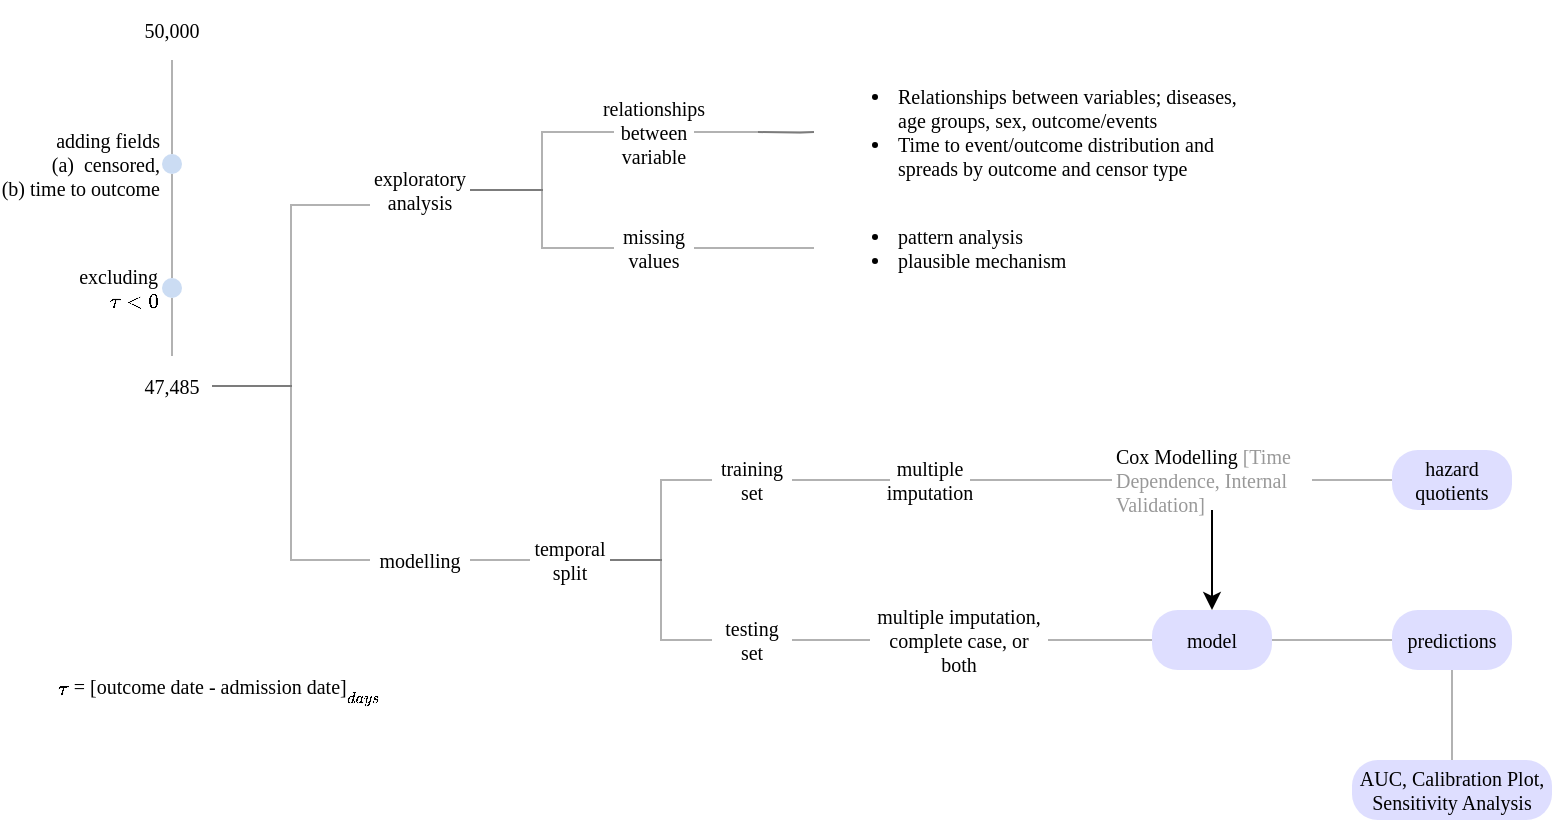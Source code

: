 <mxfile version="16.0.2" type="device"><diagram id="1M9uSCMohonM-fPNKgSU" name="Page-1"><mxGraphModel dx="1038" dy="652" grid="1" gridSize="10" guides="1" tooltips="1" connect="1" arrows="1" fold="1" page="1" pageScale="1" pageWidth="1169" pageHeight="827" math="1" shadow="0"><root><mxCell id="0"/><mxCell id="1" parent="0"/><mxCell id="B6DijLU_6idM581WWxa0-69" style="edgeStyle=orthogonalEdgeStyle;rounded=0;orthogonalLoop=1;jettySize=auto;html=1;fontFamily=Gafata;fontSize=15;fontColor=#999999;endArrow=none;endFill=0;opacity=30;startArrow=none;" edge="1" parent="1" source="Ld5--ds13SeHI4uRvMdL-2" target="B6DijLU_6idM581WWxa0-3"><mxGeometry relative="1" as="geometry"/></mxCell><mxCell id="B6DijLU_6idM581WWxa0-2" value="50,000" style="rounded=1;whiteSpace=wrap;html=1;fontFamily=Gafata;fontSize=10;strokeColor=none;opacity=35;arcSize=43;" vertex="1" parent="1"><mxGeometry x="161" y="110" width="40" height="30" as="geometry"/></mxCell><mxCell id="B6DijLU_6idM581WWxa0-60" style="edgeStyle=orthogonalEdgeStyle;rounded=0;orthogonalLoop=1;jettySize=auto;html=1;entryX=0;entryY=0.5;entryDx=0;entryDy=0;fontFamily=Gafata;fontSize=15;fontColor=#999999;endArrow=none;endFill=0;opacity=30;" edge="1" parent="1" source="B6DijLU_6idM581WWxa0-3" target="B6DijLU_6idM581WWxa0-5"><mxGeometry relative="1" as="geometry"/></mxCell><mxCell id="B6DijLU_6idM581WWxa0-61" style="edgeStyle=orthogonalEdgeStyle;rounded=0;orthogonalLoop=1;jettySize=auto;html=1;entryX=0;entryY=0.75;entryDx=0;entryDy=0;fontFamily=Gafata;fontSize=15;fontColor=#999999;endArrow=none;endFill=0;opacity=30;" edge="1" parent="1" source="B6DijLU_6idM581WWxa0-3" target="B6DijLU_6idM581WWxa0-26"><mxGeometry relative="1" as="geometry"/></mxCell><mxCell id="B6DijLU_6idM581WWxa0-3" value="47,485" style="rounded=1;whiteSpace=wrap;html=1;fontFamily=Gafata;fontSize=10;strokeColor=none;opacity=35;arcSize=43;" vertex="1" parent="1"><mxGeometry x="161" y="288" width="40" height="30" as="geometry"/></mxCell><mxCell id="B6DijLU_6idM581WWxa0-59" style="edgeStyle=orthogonalEdgeStyle;rounded=0;orthogonalLoop=1;jettySize=auto;html=1;entryX=0;entryY=0.5;entryDx=0;entryDy=0;fontFamily=Gafata;fontSize=15;fontColor=#999999;endArrow=none;endFill=0;opacity=30;" edge="1" parent="1" source="B6DijLU_6idM581WWxa0-5" target="B6DijLU_6idM581WWxa0-33"><mxGeometry relative="1" as="geometry"/></mxCell><mxCell id="B6DijLU_6idM581WWxa0-5" value="modelling" style="rounded=1;whiteSpace=wrap;html=1;fontFamily=Gafata;fontSize=10;strokeColor=none;opacity=35;arcSize=43;" vertex="1" parent="1"><mxGeometry x="280" y="375" width="50" height="30" as="geometry"/></mxCell><mxCell id="B6DijLU_6idM581WWxa0-43" style="edgeStyle=orthogonalEdgeStyle;rounded=0;orthogonalLoop=1;jettySize=auto;html=1;entryX=0;entryY=0.5;entryDx=0;entryDy=0;fontFamily=Gafata;fontSize=15;fontColor=#999999;endArrow=none;endFill=0;opacity=30;" edge="1" parent="1" source="B6DijLU_6idM581WWxa0-6" target="B6DijLU_6idM581WWxa0-7"><mxGeometry relative="1" as="geometry"/></mxCell><mxCell id="B6DijLU_6idM581WWxa0-6" value="training set" style="rounded=1;whiteSpace=wrap;html=1;fontFamily=Gafata;fontSize=10;strokeColor=none;opacity=35;arcSize=43;" vertex="1" parent="1"><mxGeometry x="451" y="335" width="40" height="30" as="geometry"/></mxCell><mxCell id="B6DijLU_6idM581WWxa0-45" style="edgeStyle=orthogonalEdgeStyle;rounded=0;orthogonalLoop=1;jettySize=auto;html=1;entryX=0;entryY=0.5;entryDx=0;entryDy=0;fontFamily=Gafata;fontSize=15;fontColor=#999999;endArrow=none;endFill=0;opacity=30;" edge="1" parent="1" source="B6DijLU_6idM581WWxa0-7" target="B6DijLU_6idM581WWxa0-8"><mxGeometry relative="1" as="geometry"/></mxCell><mxCell id="B6DijLU_6idM581WWxa0-7" value="multiple imputation" style="rounded=1;whiteSpace=wrap;html=1;fontFamily=Gafata;fontSize=10;strokeColor=none;opacity=35;arcSize=43;" vertex="1" parent="1"><mxGeometry x="540" y="335" width="40" height="30" as="geometry"/></mxCell><mxCell id="B6DijLU_6idM581WWxa0-17" style="edgeStyle=orthogonalEdgeStyle;rounded=0;orthogonalLoop=1;jettySize=auto;html=1;fontFamily=Gafata;fontSize=10;" edge="1" parent="1" source="B6DijLU_6idM581WWxa0-8" target="B6DijLU_6idM581WWxa0-11"><mxGeometry relative="1" as="geometry"/></mxCell><mxCell id="B6DijLU_6idM581WWxa0-49" style="edgeStyle=orthogonalEdgeStyle;rounded=0;orthogonalLoop=1;jettySize=auto;html=1;fontFamily=Gafata;fontSize=15;fontColor=#999999;endArrow=none;endFill=0;opacity=30;" edge="1" parent="1" source="B6DijLU_6idM581WWxa0-8" target="B6DijLU_6idM581WWxa0-10"><mxGeometry relative="1" as="geometry"/></mxCell><mxCell id="B6DijLU_6idM581WWxa0-8" value="Cox Modelling &lt;font color=&quot;#999999&quot;&gt;[Time Dependence, Internal Validation]&lt;/font&gt;" style="rounded=1;whiteSpace=wrap;html=1;fontFamily=Gafata;fontSize=10;strokeColor=none;opacity=35;arcSize=43;align=left;" vertex="1" parent="1"><mxGeometry x="651" y="335" width="100" height="30" as="geometry"/></mxCell><mxCell id="B6DijLU_6idM581WWxa0-44" style="edgeStyle=orthogonalEdgeStyle;rounded=0;orthogonalLoop=1;jettySize=auto;html=1;fontFamily=Gafata;fontSize=15;fontColor=#999999;endArrow=none;endFill=0;opacity=30;" edge="1" parent="1" source="B6DijLU_6idM581WWxa0-9" target="B6DijLU_6idM581WWxa0-30"><mxGeometry relative="1" as="geometry"/></mxCell><mxCell id="B6DijLU_6idM581WWxa0-9" value="testing set" style="rounded=1;whiteSpace=wrap;html=1;fontFamily=Gafata;fontSize=10;strokeColor=none;opacity=35;arcSize=50;" vertex="1" parent="1"><mxGeometry x="451" y="415" width="40" height="30" as="geometry"/></mxCell><mxCell id="B6DijLU_6idM581WWxa0-10" value="hazard quotients" style="rounded=1;whiteSpace=wrap;html=1;fontFamily=Gafata;fontSize=10;strokeColor=none;opacity=65;arcSize=43;fillColor=#CCCCFF;" vertex="1" parent="1"><mxGeometry x="791" y="335" width="60" height="30" as="geometry"/></mxCell><mxCell id="B6DijLU_6idM581WWxa0-50" style="edgeStyle=orthogonalEdgeStyle;rounded=0;orthogonalLoop=1;jettySize=auto;html=1;entryX=0;entryY=0.5;entryDx=0;entryDy=0;fontFamily=Gafata;fontSize=15;fontColor=#999999;endArrow=none;endFill=0;opacity=30;" edge="1" parent="1" source="B6DijLU_6idM581WWxa0-11" target="B6DijLU_6idM581WWxa0-46"><mxGeometry relative="1" as="geometry"/></mxCell><mxCell id="B6DijLU_6idM581WWxa0-11" value="model" style="rounded=1;whiteSpace=wrap;html=1;fontFamily=Gafata;fontSize=10;strokeColor=none;opacity=65;arcSize=43;fillColor=#CCCCFF;" vertex="1" parent="1"><mxGeometry x="671" y="415" width="60" height="30" as="geometry"/></mxCell><mxCell id="B6DijLU_6idM581WWxa0-19" value="\(\tau\) = [outcome date - admission date]\(_{_{days}}\)" style="rounded=1;whiteSpace=wrap;html=1;fontFamily=Gafata;fontSize=10;strokeColor=none;opacity=35;arcSize=43;" vertex="1" parent="1"><mxGeometry x="120" y="440" width="170" height="30" as="geometry"/></mxCell><mxCell id="B6DijLU_6idM581WWxa0-72" style="edgeStyle=orthogonalEdgeStyle;rounded=0;orthogonalLoop=1;jettySize=auto;html=1;entryX=0;entryY=0.5;entryDx=0;entryDy=0;fontFamily=Gafata;fontSize=15;fontColor=#999999;endArrow=none;endFill=0;opacity=30;" edge="1" parent="1" source="B6DijLU_6idM581WWxa0-26" target="B6DijLU_6idM581WWxa0-27"><mxGeometry relative="1" as="geometry"/></mxCell><mxCell id="B6DijLU_6idM581WWxa0-73" style="edgeStyle=orthogonalEdgeStyle;rounded=0;orthogonalLoop=1;jettySize=auto;html=1;entryX=0;entryY=0.5;entryDx=0;entryDy=0;fontFamily=Gafata;fontSize=15;fontColor=#999999;endArrow=none;endFill=0;opacity=30;" edge="1" parent="1" source="B6DijLU_6idM581WWxa0-26" target="B6DijLU_6idM581WWxa0-47"><mxGeometry relative="1" as="geometry"/></mxCell><mxCell id="B6DijLU_6idM581WWxa0-26" value="exploratory analysis" style="rounded=1;whiteSpace=wrap;html=1;fontFamily=Gafata;fontSize=10;strokeColor=none;opacity=35;arcSize=43;" vertex="1" parent="1"><mxGeometry x="280" y="190" width="50" height="30" as="geometry"/></mxCell><mxCell id="B6DijLU_6idM581WWxa0-65" style="edgeStyle=orthogonalEdgeStyle;rounded=0;orthogonalLoop=1;jettySize=auto;html=1;fontFamily=Gafata;fontSize=15;fontColor=#999999;endArrow=none;endFill=0;opacity=30;exitX=1;exitY=0.5;exitDx=0;exitDy=0;" edge="1" parent="1" source="B6DijLU_6idM581WWxa0-27" target="B6DijLU_6idM581WWxa0-28"><mxGeometry relative="1" as="geometry"><mxPoint x="474" y="234" as="sourcePoint"/></mxGeometry></mxCell><mxCell id="B6DijLU_6idM581WWxa0-27" value="missing values" style="rounded=1;whiteSpace=wrap;html=1;fontFamily=Gafata;fontSize=10;strokeColor=none;opacity=35;arcSize=43;" vertex="1" parent="1"><mxGeometry x="402" y="219" width="40" height="30" as="geometry"/></mxCell><mxCell id="B6DijLU_6idM581WWxa0-28" value="&lt;ul&gt;&lt;li&gt;pattern analysis&lt;/li&gt;&lt;li&gt;plausible mechanism&lt;/li&gt;&lt;/ul&gt;" style="rounded=1;whiteSpace=wrap;html=1;fontFamily=Gafata;fontSize=10;strokeColor=none;opacity=35;arcSize=43;align=left;" vertex="1" parent="1"><mxGeometry x="502" y="219" width="150" height="30" as="geometry"/></mxCell><mxCell id="B6DijLU_6idM581WWxa0-38" style="edgeStyle=orthogonalEdgeStyle;rounded=0;orthogonalLoop=1;jettySize=auto;html=1;entryX=0;entryY=0.5;entryDx=0;entryDy=0;fontFamily=Gafata;fontSize=15;fontColor=#999999;endArrow=none;endFill=0;opacity=30;" edge="1" parent="1" source="B6DijLU_6idM581WWxa0-30" target="B6DijLU_6idM581WWxa0-11"><mxGeometry relative="1" as="geometry"/></mxCell><mxCell id="B6DijLU_6idM581WWxa0-30" value="multiple imputation, complete case, or both" style="rounded=1;whiteSpace=wrap;html=1;fontFamily=Gafata;fontSize=10;strokeColor=none;opacity=35;arcSize=43;align=center;" vertex="1" parent="1"><mxGeometry x="530" y="415" width="89" height="30" as="geometry"/></mxCell><mxCell id="B6DijLU_6idM581WWxa0-41" style="edgeStyle=orthogonalEdgeStyle;rounded=0;orthogonalLoop=1;jettySize=auto;html=1;entryX=0;entryY=0.5;entryDx=0;entryDy=0;fontFamily=Gafata;fontSize=15;fontColor=#999999;endArrow=none;endFill=0;opacity=30;" edge="1" parent="1" source="B6DijLU_6idM581WWxa0-33" target="B6DijLU_6idM581WWxa0-9"><mxGeometry relative="1" as="geometry"><mxPoint x="438" y="422.5" as="targetPoint"/></mxGeometry></mxCell><mxCell id="B6DijLU_6idM581WWxa0-42" style="edgeStyle=orthogonalEdgeStyle;rounded=0;orthogonalLoop=1;jettySize=auto;html=1;entryX=0;entryY=0.5;entryDx=0;entryDy=0;fontFamily=Gafata;fontSize=15;fontColor=#999999;endArrow=none;endFill=0;opacity=30;" edge="1" parent="1" source="B6DijLU_6idM581WWxa0-33" target="B6DijLU_6idM581WWxa0-6"><mxGeometry relative="1" as="geometry"/></mxCell><mxCell id="B6DijLU_6idM581WWxa0-33" value="temporal split" style="rounded=1;whiteSpace=wrap;html=1;fontFamily=Gafata;fontSize=10;strokeColor=none;opacity=35;arcSize=43;" vertex="1" parent="1"><mxGeometry x="360" y="375" width="40" height="30" as="geometry"/></mxCell><mxCell id="B6DijLU_6idM581WWxa0-34" value="AUC, Calibration Plot, Sensitivity Analysis" style="rounded=1;whiteSpace=wrap;html=1;fontFamily=Gafata;fontSize=10;strokeColor=none;opacity=65;arcSize=43;fillColor=#CCCCFF;" vertex="1" parent="1"><mxGeometry x="771" y="490" width="100" height="30" as="geometry"/></mxCell><mxCell id="B6DijLU_6idM581WWxa0-51" style="edgeStyle=orthogonalEdgeStyle;rounded=0;orthogonalLoop=1;jettySize=auto;html=1;entryX=0.5;entryY=0;entryDx=0;entryDy=0;fontFamily=Gafata;fontSize=15;fontColor=#999999;endArrow=none;endFill=0;opacity=30;" edge="1" parent="1" source="B6DijLU_6idM581WWxa0-46" target="B6DijLU_6idM581WWxa0-34"><mxGeometry relative="1" as="geometry"/></mxCell><mxCell id="B6DijLU_6idM581WWxa0-46" value="predictions" style="rounded=1;whiteSpace=wrap;html=1;fontFamily=Gafata;fontSize=10;strokeColor=none;opacity=65;arcSize=43;fillColor=#CCCCFF;" vertex="1" parent="1"><mxGeometry x="791" y="415" width="60" height="30" as="geometry"/></mxCell><mxCell id="B6DijLU_6idM581WWxa0-64" style="edgeStyle=orthogonalEdgeStyle;rounded=0;orthogonalLoop=1;jettySize=auto;html=1;fontFamily=Gafata;fontSize=15;fontColor=#999999;endArrow=none;endFill=0;opacity=30;" edge="1" parent="1" target="B6DijLU_6idM581WWxa0-48"><mxGeometry relative="1" as="geometry"><mxPoint x="474" y="176" as="sourcePoint"/></mxGeometry></mxCell><mxCell id="B6DijLU_6idM581WWxa0-47" value="relationships between variable" style="rounded=1;whiteSpace=wrap;html=1;fontFamily=Gafata;fontSize=10;strokeColor=none;opacity=35;arcSize=43;" vertex="1" parent="1"><mxGeometry x="402" y="161" width="40" height="30" as="geometry"/></mxCell><mxCell id="B6DijLU_6idM581WWxa0-66" style="edgeStyle=orthogonalEdgeStyle;rounded=0;orthogonalLoop=1;jettySize=auto;html=1;entryX=1;entryY=0.5;entryDx=0;entryDy=0;fontFamily=Gafata;fontSize=15;fontColor=#999999;endArrow=none;endFill=0;opacity=30;" edge="1" parent="1" source="B6DijLU_6idM581WWxa0-48" target="B6DijLU_6idM581WWxa0-47"><mxGeometry relative="1" as="geometry"/></mxCell><mxCell id="B6DijLU_6idM581WWxa0-48" value="&lt;ul&gt;&lt;li&gt;Relationships between variables; diseases, age groups, sex, outcome/events&lt;/li&gt;&lt;li&gt;Time to event/outcome distribution and spreads by outcome and censor type&lt;/li&gt;&lt;/ul&gt;" style="rounded=1;whiteSpace=wrap;html=1;fontFamily=Gafata;fontSize=10;strokeColor=none;opacity=35;arcSize=43;align=left;" vertex="1" parent="1"><mxGeometry x="502" y="161" width="215" height="30" as="geometry"/></mxCell><mxCell id="Ld5--ds13SeHI4uRvMdL-2" value="excluding \(\tau &amp;lt; 0\)" style="ellipse;whiteSpace=wrap;html=1;aspect=fixed;fillColor=#A9C4EB;opacity=60;strokeColor=none;fontSize=10;fontFamily=Gafata;rotation=0;labelPosition=left;verticalLabelPosition=middle;align=right;verticalAlign=middle;" parent="1" vertex="1"><mxGeometry x="176" y="249" width="10" height="10" as="geometry"/></mxCell><mxCell id="B6DijLU_6idM581WWxa0-70" value="" style="edgeStyle=orthogonalEdgeStyle;rounded=0;orthogonalLoop=1;jettySize=auto;html=1;fontFamily=Gafata;fontSize=15;fontColor=#999999;endArrow=none;endFill=0;opacity=30;startArrow=none;" edge="1" parent="1" source="B6DijLU_6idM581WWxa0-68" target="Ld5--ds13SeHI4uRvMdL-2"><mxGeometry relative="1" as="geometry"><mxPoint x="181" y="140" as="sourcePoint"/><mxPoint x="181" y="288" as="targetPoint"/></mxGeometry></mxCell><mxCell id="B6DijLU_6idM581WWxa0-68" value="adding fields &lt;br&gt;(a)&amp;nbsp; censored, &lt;br&gt;(b) time to outcome" style="ellipse;aspect=fixed;fillColor=#A9C4EB;opacity=60;strokeColor=none;fontSize=10;fontFamily=Gafata;rotation=0;labelPosition=left;verticalLabelPosition=middle;align=right;verticalAlign=middle;html=1;" vertex="1" parent="1"><mxGeometry x="176" y="187" width="10" height="10" as="geometry"/></mxCell><mxCell id="B6DijLU_6idM581WWxa0-71" value="" style="edgeStyle=orthogonalEdgeStyle;rounded=0;orthogonalLoop=1;jettySize=auto;html=1;fontFamily=Gafata;fontSize=15;fontColor=#999999;endArrow=none;endFill=0;opacity=30;" edge="1" parent="1" source="B6DijLU_6idM581WWxa0-2" target="B6DijLU_6idM581WWxa0-68"><mxGeometry relative="1" as="geometry"><mxPoint x="181" y="140" as="sourcePoint"/><mxPoint x="181" y="260" as="targetPoint"/></mxGeometry></mxCell></root></mxGraphModel></diagram></mxfile>
